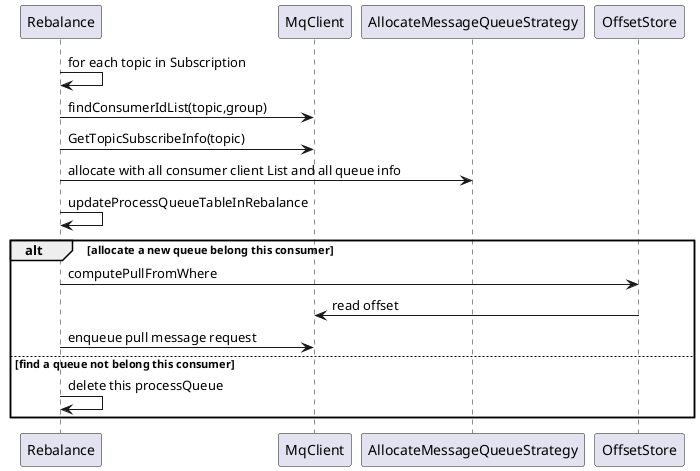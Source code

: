 @startuml
Rebalance ->Rebalance:for each topic in Subscription
Rebalance->MqClient:findConsumerIdList(topic,group)
Rebalance->MqClient:GetTopicSubscribeInfo(topic)
Rebalance->AllocateMessageQueueStrategy:allocate with all consumer client List and all queue info
Rebalance->Rebalance:updateProcessQueueTableInRebalance
alt allocate a new queue belong this consumer
Rebalance->OffsetStore:computePullFromWhere
OffsetStore->MqClient:read offset
Rebalance->MqClient:enqueue pull message request
else find a queue not belong this consumer
Rebalance->Rebalance:delete this processQueue
end
@enduml


